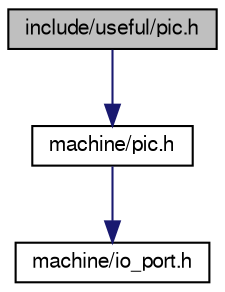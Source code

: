 digraph "include/useful/pic.h"
{
  bgcolor="transparent";
  edge [fontname="FreeSans",fontsize="10",labelfontname="FreeSans",labelfontsize="10"];
  node [fontname="FreeSans",fontsize="10",shape=record];
  Node1 [label="include/useful/pic.h",height=0.2,width=0.4,color="black", fillcolor="grey75", style="filled" fontcolor="black"];
  Node1 -> Node2 [color="midnightblue",fontsize="10",style="solid",fontname="FreeSans"];
  Node2 [label="machine/pic.h",height=0.2,width=0.4,color="black",URL="$machine_2pic_8h.html"];
  Node2 -> Node3 [color="midnightblue",fontsize="10",style="solid",fontname="FreeSans"];
  Node3 [label="machine/io_port.h",height=0.2,width=0.4,color="black",URL="$io__port_8h.html"];
}

